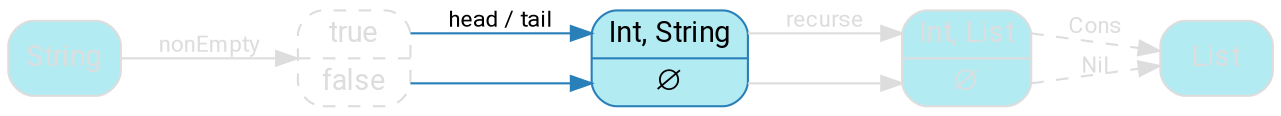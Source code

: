 digraph {
    bgcolor=transparent
    splines=false
    rankdir=LR

    // Default theme: disabled
    node[shape="rectangle" style="rounded,filled" color="#dddddd" fillcolor="#b2ebf2" fontcolor="#dddddd" fontname="Segoe UI,Roboto,Helvetica,Arial,sans-serif"]
    edge [color="#dddddd" fontcolor="#dddddd" fontname="Segoe UI,Roboto,Helvetica,Arial,sans-serif" fontsize=11]

    ListStruct[shape=record label="<cons> Int, List| <nil> ∅"]
    ListStruct2[shape=record label="<cons> Int, String| <nil> ∅" color="#2980B9" fillcolor="#b2ebf2" fontcolor="#000000"]
    choice[shape=record label="<true> true|<false> false" style="dashed,rounded"]

    String           -> choice[label=nonEmpty]
    choice:true      -> ListStruct2:cons[label="head / tail" color="#2980B9" fontcolor="#000000"]
    choice:false     -> ListStruct2:nil[color="#2980B9" fontcolor="#000000"]
    ListStruct2:cons -> ListStruct:cons [label=recurse]
    ListStruct2:nil  -> ListStruct:nil
    ListStruct:cons  -> List [style=dashed label="Cons"]
    ListStruct:nil   -> List [style=dashed label="Nil"]
}
